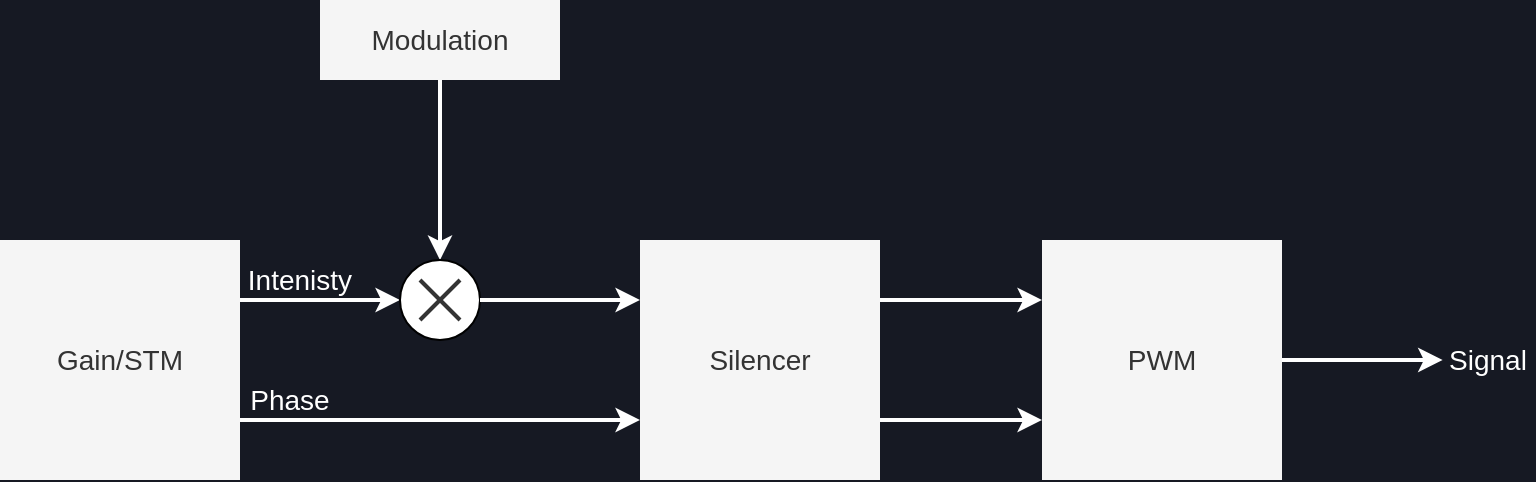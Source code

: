 <mxfile compressed="false">
    <diagram id="86R6ZRfhnQo9sD8B5-7s" name="Page-1">
        <mxGraphModel dx="895" dy="864" grid="1" gridSize="10" guides="1" tooltips="1" connect="1" arrows="1" fold="1" page="1" pageScale="1" pageWidth="827" pageHeight="1169" background="#161923" math="0" shadow="0">
            <root>
                <mxCell id="0"/>
                <mxCell id="1" parent="0"/>
                <mxCell id="193" value="Modulation" style="rounded=0;whiteSpace=wrap;html=1;fontFamily=Helvetica;fontSize=14;fontColor=#333333;strokeColor=none;strokeWidth=2;fillColor=#f5f5f5;" parent="1" vertex="1">
                    <mxGeometry x="173" y="40" width="120" height="40" as="geometry"/>
                </mxCell>
                <mxCell id="194" style="edgeStyle=none;rounded=0;html=1;entryX=0;entryY=0.75;entryDx=0;entryDy=0;fontColor=#333333;strokeColor=#FFFFFF;strokeWidth=2;exitX=1;exitY=0.75;exitDx=0;exitDy=0;" parent="1" source="197" target="195" edge="1">
                    <mxGeometry relative="1" as="geometry">
                        <mxPoint x="93" y="250" as="sourcePoint"/>
                        <mxPoint x="373" y="240" as="targetPoint"/>
                    </mxGeometry>
                </mxCell>
                <mxCell id="195" value="Silencer" style="rounded=0;whiteSpace=wrap;html=1;fontFamily=Helvetica;fontSize=14;fontColor=#333333;strokeColor=none;strokeWidth=2;fillColor=#f5f5f5;" parent="1" vertex="1">
                    <mxGeometry x="333" y="160" width="120" height="120" as="geometry"/>
                </mxCell>
                <mxCell id="196" style="edgeStyle=none;rounded=0;html=1;fontColor=#333333;strokeColor=#FFFFFF;strokeWidth=2;exitX=1;exitY=0.25;exitDx=0;exitDy=0;" parent="1" source="197" edge="1">
                    <mxGeometry relative="1" as="geometry">
                        <mxPoint x="93" y="190" as="sourcePoint"/>
                        <mxPoint x="213" y="190" as="targetPoint"/>
                    </mxGeometry>
                </mxCell>
                <mxCell id="197" value="Gain/STM" style="rounded=0;whiteSpace=wrap;html=1;fontFamily=Helvetica;fontSize=14;fontColor=#333333;strokeColor=none;strokeWidth=3;fillColor=#f5f5f5;" parent="1" vertex="1">
                    <mxGeometry x="13" y="160" width="120" height="120" as="geometry"/>
                </mxCell>
                <mxCell id="199" style="edgeStyle=none;rounded=0;html=1;fontColor=#333333;strokeColor=#FFFFFF;strokeWidth=2;exitX=0.5;exitY=1;exitDx=0;exitDy=0;entryX=0.5;entryY=0;entryDx=0;entryDy=0;" parent="1" source="193" target="200" edge="1">
                    <mxGeometry relative="1" as="geometry">
                        <mxPoint x="103.0" y="200" as="sourcePoint"/>
                        <mxPoint x="233" y="170" as="targetPoint"/>
                    </mxGeometry>
                </mxCell>
                <mxCell id="200" value="" style="ellipse;whiteSpace=wrap;html=1;aspect=fixed;fillColor=#FFFFFF;" parent="1" vertex="1">
                    <mxGeometry x="213" y="170" width="40" height="40" as="geometry"/>
                </mxCell>
                <mxCell id="201" style="edgeStyle=none;rounded=0;html=1;fontColor=#333333;strokeColor=#FFFFFF;strokeWidth=2;exitX=1;exitY=0.5;exitDx=0;exitDy=0;entryX=0;entryY=0.25;entryDx=0;entryDy=0;" parent="1" source="200" target="195" edge="1">
                    <mxGeometry relative="1" as="geometry">
                        <mxPoint x="103" y="200" as="sourcePoint"/>
                        <mxPoint x="223" y="200" as="targetPoint"/>
                    </mxGeometry>
                </mxCell>
                <mxCell id="203" value="" style="endArrow=none;html=1;rounded=1;labelBackgroundColor=default;fontFamily=Helvetica;fontSize=14;fontColor=#000000;strokeColor=#333333;strokeWidth=2;shape=connector;fillColor=#f5f5f5;" parent="1" edge="1">
                    <mxGeometry width="50" height="50" relative="1" as="geometry">
                        <mxPoint x="223.0" y="200" as="sourcePoint"/>
                        <mxPoint x="243.0" y="180.0" as="targetPoint"/>
                    </mxGeometry>
                </mxCell>
                <mxCell id="204" value="" style="endArrow=none;html=1;rounded=1;labelBackgroundColor=default;fontFamily=Helvetica;fontSize=14;fontColor=#000000;strokeColor=#333333;strokeWidth=2;shape=connector;fillColor=#f5f5f5;" parent="1" edge="1">
                    <mxGeometry width="50" height="50" relative="1" as="geometry">
                        <mxPoint x="243.0" y="200" as="sourcePoint"/>
                        <mxPoint x="223.0" y="180" as="targetPoint"/>
                    </mxGeometry>
                </mxCell>
                <mxCell id="205" value="PWM" style="rounded=0;whiteSpace=wrap;html=1;fontFamily=Helvetica;fontSize=14;fontColor=#333333;strokeColor=none;strokeWidth=3;fillColor=#f5f5f5;" parent="1" vertex="1">
                    <mxGeometry x="534" y="160" width="120" height="120" as="geometry"/>
                </mxCell>
                <mxCell id="206" value="&lt;span style=&quot;font-size: 14px&quot;&gt;Intenisty&lt;/span&gt;" style="text;html=1;strokeColor=none;fillColor=none;align=center;verticalAlign=middle;whiteSpace=wrap;rounded=0;fontFamily=Helvetica;fontSize=14;fontColor=#FFFFFF;strokeWidth=2;" parent="1" vertex="1">
                    <mxGeometry x="133" y="170" width="60" height="20" as="geometry"/>
                </mxCell>
                <mxCell id="209" value="&lt;span style=&quot;font-size: 14px&quot;&gt;Phase&lt;/span&gt;" style="text;html=1;strokeColor=none;fillColor=none;align=center;verticalAlign=middle;whiteSpace=wrap;rounded=0;fontFamily=Helvetica;fontSize=14;fontColor=#FFFFFF;strokeWidth=2;" parent="1" vertex="1">
                    <mxGeometry x="133" y="230" width="50" height="20" as="geometry"/>
                </mxCell>
                <mxCell id="210" style="edgeStyle=none;rounded=0;html=1;fontColor=#333333;strokeColor=#FFFFFF;strokeWidth=2;exitX=1;exitY=0.25;exitDx=0;exitDy=0;entryX=0;entryY=0.25;entryDx=0;entryDy=0;" parent="1" source="195" target="205" edge="1">
                    <mxGeometry relative="1" as="geometry">
                        <mxPoint x="263" y="200" as="sourcePoint"/>
                        <mxPoint x="383" y="200" as="targetPoint"/>
                    </mxGeometry>
                </mxCell>
                <mxCell id="211" style="edgeStyle=none;rounded=0;html=1;fontColor=#333333;strokeColor=#FFFFFF;strokeWidth=2;exitX=1;exitY=0.75;exitDx=0;exitDy=0;entryX=0;entryY=0.75;entryDx=0;entryDy=0;" parent="1" source="195" target="205" edge="1">
                    <mxGeometry relative="1" as="geometry">
                        <mxPoint x="503" y="200" as="sourcePoint"/>
                        <mxPoint x="623" y="200" as="targetPoint"/>
                    </mxGeometry>
                </mxCell>
                <mxCell id="212" value="&lt;span style=&quot;font-size: 14px&quot;&gt;Signal&lt;/span&gt;" style="text;html=1;strokeColor=none;fillColor=none;align=center;verticalAlign=middle;whiteSpace=wrap;rounded=0;fontFamily=Helvetica;fontSize=14;fontColor=#FFFFFF;fontStyle=0" parent="1" vertex="1">
                    <mxGeometry x="734.32" y="200" width="45.68" height="40" as="geometry"/>
                </mxCell>
                <mxCell id="213" style="edgeStyle=none;rounded=0;html=1;exitX=1;exitY=0.5;exitDx=0;exitDy=0;entryX=0;entryY=0.5;entryDx=0;entryDy=0;fontColor=#333333;strokeColor=#FFFFFF;strokeWidth=2;" parent="1" source="205" target="212" edge="1">
                    <mxGeometry relative="1" as="geometry">
                        <mxPoint x="785" y="-170" as="sourcePoint"/>
                        <mxPoint x="865" y="-170" as="targetPoint"/>
                    </mxGeometry>
                </mxCell>
            </root>
        </mxGraphModel>
    </diagram>
</mxfile>
